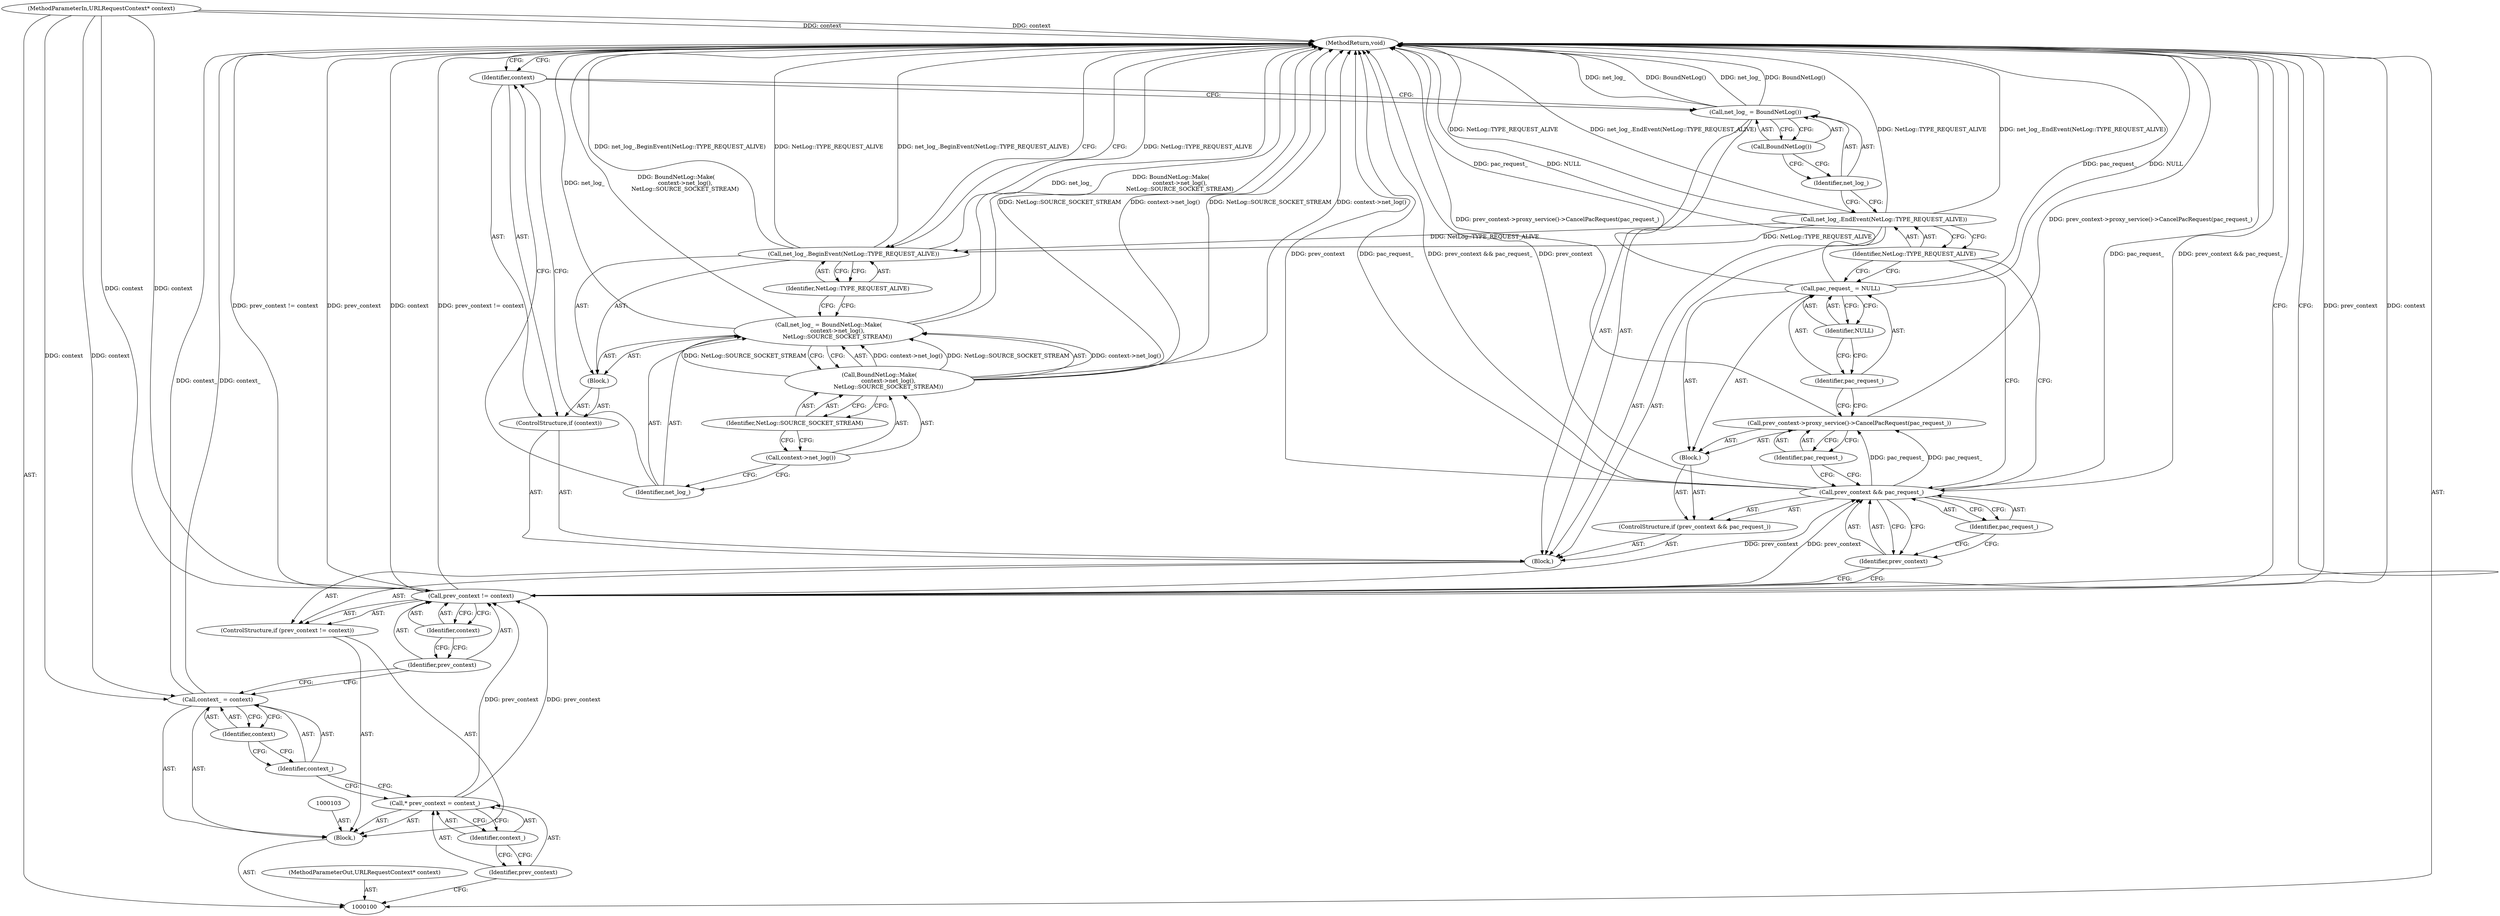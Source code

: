 digraph "0_Chrome_ca8cc70b2de822b939f87effc7c2b83bac280a44_6" {
"1000140" [label="(MethodReturn,void)"];
"1000101" [label="(MethodParameterIn,URLRequestContext* context)"];
"1000184" [label="(MethodParameterOut,URLRequestContext* context)"];
"1000102" [label="(Block,)"];
"1000126" [label="(Identifier,NetLog::TYPE_REQUEST_ALIVE)"];
"1000125" [label="(Call,net_log_.EndEvent(NetLog::TYPE_REQUEST_ALIVE))"];
"1000129" [label="(Call,BoundNetLog())"];
"1000127" [label="(Call,net_log_ = BoundNetLog())"];
"1000128" [label="(Identifier,net_log_)"];
"1000132" [label="(Block,)"];
"1000130" [label="(ControlStructure,if (context))"];
"1000131" [label="(Identifier,context)"];
"1000135" [label="(Call,BoundNetLog::Make(\n          context->net_log(),\n          NetLog::SOURCE_SOCKET_STREAM))"];
"1000133" [label="(Call,net_log_ = BoundNetLog::Make(\n          context->net_log(),\n          NetLog::SOURCE_SOCKET_STREAM))"];
"1000134" [label="(Identifier,net_log_)"];
"1000136" [label="(Call,context->net_log())"];
"1000137" [label="(Identifier,NetLog::SOURCE_SOCKET_STREAM)"];
"1000104" [label="(Call,* prev_context = context_)"];
"1000105" [label="(Identifier,prev_context)"];
"1000106" [label="(Identifier,context_)"];
"1000139" [label="(Identifier,NetLog::TYPE_REQUEST_ALIVE)"];
"1000138" [label="(Call,net_log_.BeginEvent(NetLog::TYPE_REQUEST_ALIVE))"];
"1000109" [label="(Identifier,context)"];
"1000107" [label="(Call,context_ = context)"];
"1000108" [label="(Identifier,context_)"];
"1000113" [label="(Identifier,context)"];
"1000110" [label="(ControlStructure,if (prev_context != context))"];
"1000114" [label="(Block,)"];
"1000111" [label="(Call,prev_context != context)"];
"1000112" [label="(Identifier,prev_context)"];
"1000118" [label="(Identifier,pac_request_)"];
"1000119" [label="(Block,)"];
"1000115" [label="(ControlStructure,if (prev_context && pac_request_))"];
"1000116" [label="(Call,prev_context && pac_request_)"];
"1000117" [label="(Identifier,prev_context)"];
"1000121" [label="(Identifier,pac_request_)"];
"1000120" [label="(Call,prev_context->proxy_service()->CancelPacRequest(pac_request_))"];
"1000124" [label="(Identifier,NULL)"];
"1000122" [label="(Call,pac_request_ = NULL)"];
"1000123" [label="(Identifier,pac_request_)"];
"1000140" -> "1000100"  [label="AST: "];
"1000140" -> "1000138"  [label="CFG: "];
"1000140" -> "1000131"  [label="CFG: "];
"1000140" -> "1000111"  [label="CFG: "];
"1000116" -> "1000140"  [label="DDG: prev_context"];
"1000116" -> "1000140"  [label="DDG: pac_request_"];
"1000116" -> "1000140"  [label="DDG: prev_context && pac_request_"];
"1000125" -> "1000140"  [label="DDG: NetLog::TYPE_REQUEST_ALIVE"];
"1000125" -> "1000140"  [label="DDG: net_log_.EndEvent(NetLog::TYPE_REQUEST_ALIVE)"];
"1000107" -> "1000140"  [label="DDG: context_"];
"1000135" -> "1000140"  [label="DDG: NetLog::SOURCE_SOCKET_STREAM"];
"1000135" -> "1000140"  [label="DDG: context->net_log()"];
"1000122" -> "1000140"  [label="DDG: NULL"];
"1000122" -> "1000140"  [label="DDG: pac_request_"];
"1000138" -> "1000140"  [label="DDG: NetLog::TYPE_REQUEST_ALIVE"];
"1000138" -> "1000140"  [label="DDG: net_log_.BeginEvent(NetLog::TYPE_REQUEST_ALIVE)"];
"1000127" -> "1000140"  [label="DDG: BoundNetLog()"];
"1000127" -> "1000140"  [label="DDG: net_log_"];
"1000133" -> "1000140"  [label="DDG: net_log_"];
"1000133" -> "1000140"  [label="DDG: BoundNetLog::Make(\n          context->net_log(),\n          NetLog::SOURCE_SOCKET_STREAM)"];
"1000111" -> "1000140"  [label="DDG: prev_context"];
"1000111" -> "1000140"  [label="DDG: context"];
"1000111" -> "1000140"  [label="DDG: prev_context != context"];
"1000101" -> "1000140"  [label="DDG: context"];
"1000120" -> "1000140"  [label="DDG: prev_context->proxy_service()->CancelPacRequest(pac_request_)"];
"1000101" -> "1000100"  [label="AST: "];
"1000101" -> "1000140"  [label="DDG: context"];
"1000101" -> "1000107"  [label="DDG: context"];
"1000101" -> "1000111"  [label="DDG: context"];
"1000184" -> "1000100"  [label="AST: "];
"1000102" -> "1000100"  [label="AST: "];
"1000103" -> "1000102"  [label="AST: "];
"1000104" -> "1000102"  [label="AST: "];
"1000107" -> "1000102"  [label="AST: "];
"1000110" -> "1000102"  [label="AST: "];
"1000126" -> "1000125"  [label="AST: "];
"1000126" -> "1000122"  [label="CFG: "];
"1000126" -> "1000116"  [label="CFG: "];
"1000125" -> "1000126"  [label="CFG: "];
"1000125" -> "1000114"  [label="AST: "];
"1000125" -> "1000126"  [label="CFG: "];
"1000126" -> "1000125"  [label="AST: "];
"1000128" -> "1000125"  [label="CFG: "];
"1000125" -> "1000140"  [label="DDG: NetLog::TYPE_REQUEST_ALIVE"];
"1000125" -> "1000140"  [label="DDG: net_log_.EndEvent(NetLog::TYPE_REQUEST_ALIVE)"];
"1000125" -> "1000138"  [label="DDG: NetLog::TYPE_REQUEST_ALIVE"];
"1000129" -> "1000127"  [label="AST: "];
"1000129" -> "1000128"  [label="CFG: "];
"1000127" -> "1000129"  [label="CFG: "];
"1000127" -> "1000114"  [label="AST: "];
"1000127" -> "1000129"  [label="CFG: "];
"1000128" -> "1000127"  [label="AST: "];
"1000129" -> "1000127"  [label="AST: "];
"1000131" -> "1000127"  [label="CFG: "];
"1000127" -> "1000140"  [label="DDG: BoundNetLog()"];
"1000127" -> "1000140"  [label="DDG: net_log_"];
"1000128" -> "1000127"  [label="AST: "];
"1000128" -> "1000125"  [label="CFG: "];
"1000129" -> "1000128"  [label="CFG: "];
"1000132" -> "1000130"  [label="AST: "];
"1000133" -> "1000132"  [label="AST: "];
"1000138" -> "1000132"  [label="AST: "];
"1000130" -> "1000114"  [label="AST: "];
"1000131" -> "1000130"  [label="AST: "];
"1000132" -> "1000130"  [label="AST: "];
"1000131" -> "1000130"  [label="AST: "];
"1000131" -> "1000127"  [label="CFG: "];
"1000134" -> "1000131"  [label="CFG: "];
"1000140" -> "1000131"  [label="CFG: "];
"1000135" -> "1000133"  [label="AST: "];
"1000135" -> "1000137"  [label="CFG: "];
"1000136" -> "1000135"  [label="AST: "];
"1000137" -> "1000135"  [label="AST: "];
"1000133" -> "1000135"  [label="CFG: "];
"1000135" -> "1000140"  [label="DDG: NetLog::SOURCE_SOCKET_STREAM"];
"1000135" -> "1000140"  [label="DDG: context->net_log()"];
"1000135" -> "1000133"  [label="DDG: context->net_log()"];
"1000135" -> "1000133"  [label="DDG: NetLog::SOURCE_SOCKET_STREAM"];
"1000133" -> "1000132"  [label="AST: "];
"1000133" -> "1000135"  [label="CFG: "];
"1000134" -> "1000133"  [label="AST: "];
"1000135" -> "1000133"  [label="AST: "];
"1000139" -> "1000133"  [label="CFG: "];
"1000133" -> "1000140"  [label="DDG: net_log_"];
"1000133" -> "1000140"  [label="DDG: BoundNetLog::Make(\n          context->net_log(),\n          NetLog::SOURCE_SOCKET_STREAM)"];
"1000135" -> "1000133"  [label="DDG: context->net_log()"];
"1000135" -> "1000133"  [label="DDG: NetLog::SOURCE_SOCKET_STREAM"];
"1000134" -> "1000133"  [label="AST: "];
"1000134" -> "1000131"  [label="CFG: "];
"1000136" -> "1000134"  [label="CFG: "];
"1000136" -> "1000135"  [label="AST: "];
"1000136" -> "1000134"  [label="CFG: "];
"1000137" -> "1000136"  [label="CFG: "];
"1000137" -> "1000135"  [label="AST: "];
"1000137" -> "1000136"  [label="CFG: "];
"1000135" -> "1000137"  [label="CFG: "];
"1000104" -> "1000102"  [label="AST: "];
"1000104" -> "1000106"  [label="CFG: "];
"1000105" -> "1000104"  [label="AST: "];
"1000106" -> "1000104"  [label="AST: "];
"1000108" -> "1000104"  [label="CFG: "];
"1000104" -> "1000111"  [label="DDG: prev_context"];
"1000105" -> "1000104"  [label="AST: "];
"1000105" -> "1000100"  [label="CFG: "];
"1000106" -> "1000105"  [label="CFG: "];
"1000106" -> "1000104"  [label="AST: "];
"1000106" -> "1000105"  [label="CFG: "];
"1000104" -> "1000106"  [label="CFG: "];
"1000139" -> "1000138"  [label="AST: "];
"1000139" -> "1000133"  [label="CFG: "];
"1000138" -> "1000139"  [label="CFG: "];
"1000138" -> "1000132"  [label="AST: "];
"1000138" -> "1000139"  [label="CFG: "];
"1000139" -> "1000138"  [label="AST: "];
"1000140" -> "1000138"  [label="CFG: "];
"1000138" -> "1000140"  [label="DDG: NetLog::TYPE_REQUEST_ALIVE"];
"1000138" -> "1000140"  [label="DDG: net_log_.BeginEvent(NetLog::TYPE_REQUEST_ALIVE)"];
"1000125" -> "1000138"  [label="DDG: NetLog::TYPE_REQUEST_ALIVE"];
"1000109" -> "1000107"  [label="AST: "];
"1000109" -> "1000108"  [label="CFG: "];
"1000107" -> "1000109"  [label="CFG: "];
"1000107" -> "1000102"  [label="AST: "];
"1000107" -> "1000109"  [label="CFG: "];
"1000108" -> "1000107"  [label="AST: "];
"1000109" -> "1000107"  [label="AST: "];
"1000112" -> "1000107"  [label="CFG: "];
"1000107" -> "1000140"  [label="DDG: context_"];
"1000101" -> "1000107"  [label="DDG: context"];
"1000108" -> "1000107"  [label="AST: "];
"1000108" -> "1000104"  [label="CFG: "];
"1000109" -> "1000108"  [label="CFG: "];
"1000113" -> "1000111"  [label="AST: "];
"1000113" -> "1000112"  [label="CFG: "];
"1000111" -> "1000113"  [label="CFG: "];
"1000110" -> "1000102"  [label="AST: "];
"1000111" -> "1000110"  [label="AST: "];
"1000114" -> "1000110"  [label="AST: "];
"1000114" -> "1000110"  [label="AST: "];
"1000115" -> "1000114"  [label="AST: "];
"1000125" -> "1000114"  [label="AST: "];
"1000127" -> "1000114"  [label="AST: "];
"1000130" -> "1000114"  [label="AST: "];
"1000111" -> "1000110"  [label="AST: "];
"1000111" -> "1000113"  [label="CFG: "];
"1000112" -> "1000111"  [label="AST: "];
"1000113" -> "1000111"  [label="AST: "];
"1000117" -> "1000111"  [label="CFG: "];
"1000140" -> "1000111"  [label="CFG: "];
"1000111" -> "1000140"  [label="DDG: prev_context"];
"1000111" -> "1000140"  [label="DDG: context"];
"1000111" -> "1000140"  [label="DDG: prev_context != context"];
"1000104" -> "1000111"  [label="DDG: prev_context"];
"1000101" -> "1000111"  [label="DDG: context"];
"1000111" -> "1000116"  [label="DDG: prev_context"];
"1000112" -> "1000111"  [label="AST: "];
"1000112" -> "1000107"  [label="CFG: "];
"1000113" -> "1000112"  [label="CFG: "];
"1000118" -> "1000116"  [label="AST: "];
"1000118" -> "1000117"  [label="CFG: "];
"1000116" -> "1000118"  [label="CFG: "];
"1000119" -> "1000115"  [label="AST: "];
"1000120" -> "1000119"  [label="AST: "];
"1000122" -> "1000119"  [label="AST: "];
"1000115" -> "1000114"  [label="AST: "];
"1000116" -> "1000115"  [label="AST: "];
"1000119" -> "1000115"  [label="AST: "];
"1000116" -> "1000115"  [label="AST: "];
"1000116" -> "1000117"  [label="CFG: "];
"1000116" -> "1000118"  [label="CFG: "];
"1000117" -> "1000116"  [label="AST: "];
"1000118" -> "1000116"  [label="AST: "];
"1000121" -> "1000116"  [label="CFG: "];
"1000126" -> "1000116"  [label="CFG: "];
"1000116" -> "1000140"  [label="DDG: prev_context"];
"1000116" -> "1000140"  [label="DDG: pac_request_"];
"1000116" -> "1000140"  [label="DDG: prev_context && pac_request_"];
"1000111" -> "1000116"  [label="DDG: prev_context"];
"1000116" -> "1000120"  [label="DDG: pac_request_"];
"1000117" -> "1000116"  [label="AST: "];
"1000117" -> "1000111"  [label="CFG: "];
"1000118" -> "1000117"  [label="CFG: "];
"1000116" -> "1000117"  [label="CFG: "];
"1000121" -> "1000120"  [label="AST: "];
"1000121" -> "1000116"  [label="CFG: "];
"1000120" -> "1000121"  [label="CFG: "];
"1000120" -> "1000119"  [label="AST: "];
"1000120" -> "1000121"  [label="CFG: "];
"1000121" -> "1000120"  [label="AST: "];
"1000123" -> "1000120"  [label="CFG: "];
"1000120" -> "1000140"  [label="DDG: prev_context->proxy_service()->CancelPacRequest(pac_request_)"];
"1000116" -> "1000120"  [label="DDG: pac_request_"];
"1000124" -> "1000122"  [label="AST: "];
"1000124" -> "1000123"  [label="CFG: "];
"1000122" -> "1000124"  [label="CFG: "];
"1000122" -> "1000119"  [label="AST: "];
"1000122" -> "1000124"  [label="CFG: "];
"1000123" -> "1000122"  [label="AST: "];
"1000124" -> "1000122"  [label="AST: "];
"1000126" -> "1000122"  [label="CFG: "];
"1000122" -> "1000140"  [label="DDG: NULL"];
"1000122" -> "1000140"  [label="DDG: pac_request_"];
"1000123" -> "1000122"  [label="AST: "];
"1000123" -> "1000120"  [label="CFG: "];
"1000124" -> "1000123"  [label="CFG: "];
}
